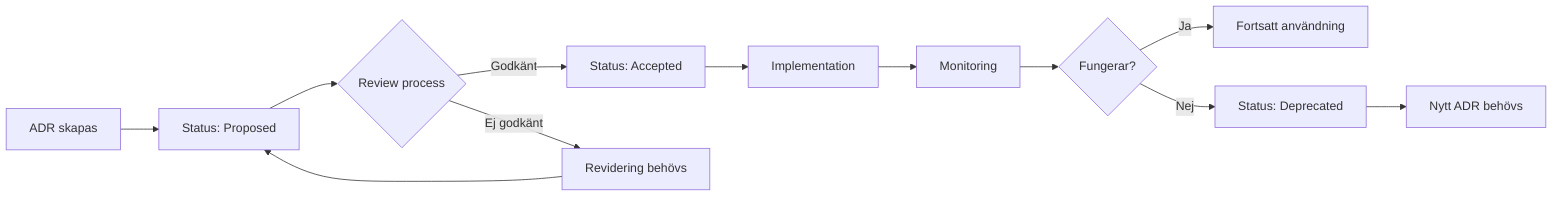 graph LR
    A[ADR skapas] --> B[Status: Proposed]
    B --> C{Review process}
    C -->|Godkänt| D[Status: Accepted]
    C -->|Ej godkänt| E[Revidering behövs]
    E --> B
    D --> F[Implementation]
    F --> G[Monitoring]
    G --> H{Fungerar?}
    H -->|Ja| I[Fortsatt användning]
    H -->|Nej| J[Status: Deprecated]
    J --> K[Nytt ADR behövs]